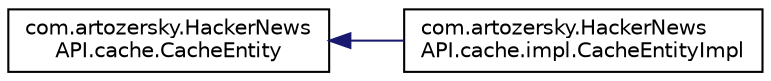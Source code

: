 digraph "Graphical Class Hierarchy"
{
 // LATEX_PDF_SIZE
  edge [fontname="Helvetica",fontsize="10",labelfontname="Helvetica",labelfontsize="10"];
  node [fontname="Helvetica",fontsize="10",shape=record];
  rankdir="LR";
  Node0 [label="com.artozersky.HackerNews\lAPI.cache.CacheEntity",height=0.2,width=0.4,color="black", fillcolor="white", style="filled",URL="$interfacecom_1_1artozersky_1_1HackerNewsAPI_1_1cache_1_1CacheEntity.html",tooltip="Interface for the cache entity that provides methods to manage cached posts."];
  Node0 -> Node1 [dir="back",color="midnightblue",fontsize="10",style="solid",fontname="Helvetica"];
  Node1 [label="com.artozersky.HackerNews\lAPI.cache.impl.CacheEntityImpl",height=0.2,width=0.4,color="black", fillcolor="white", style="filled",URL="$classcom_1_1artozersky_1_1HackerNewsAPI_1_1cache_1_1impl_1_1CacheEntityImpl.html",tooltip=" "];
}
